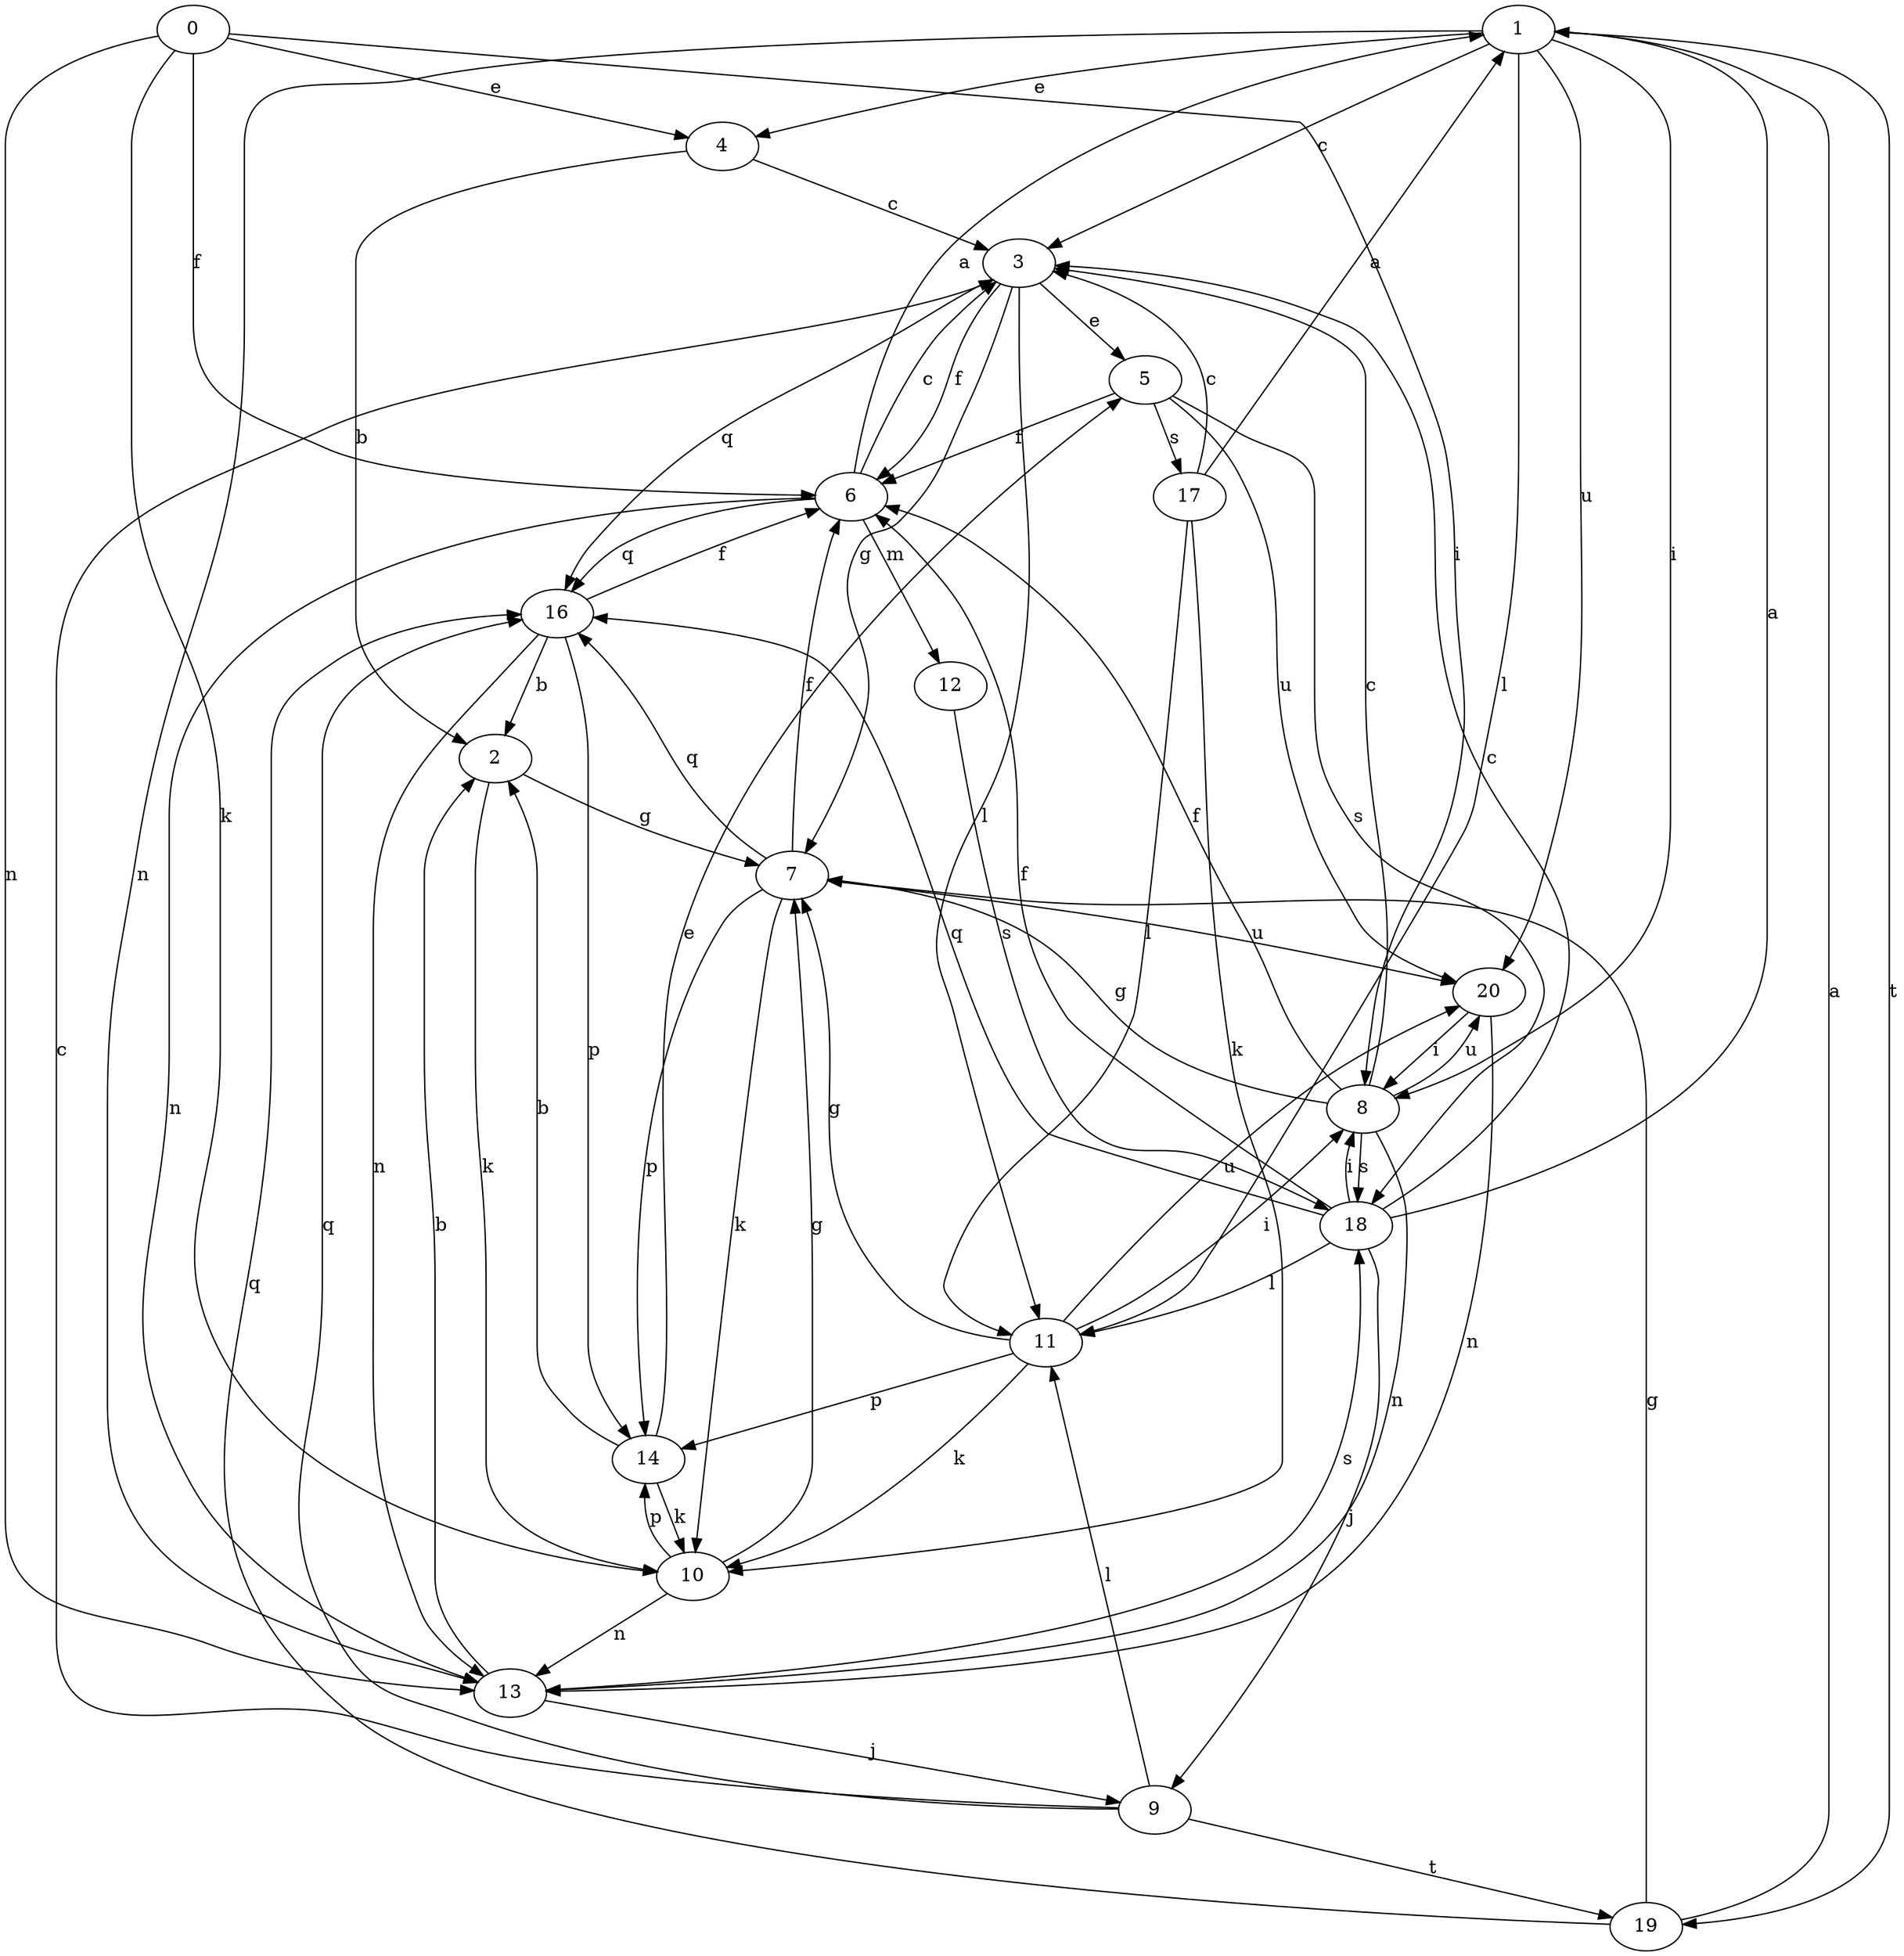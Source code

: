 strict digraph  {
1;
2;
3;
4;
5;
6;
7;
8;
9;
0;
10;
11;
12;
13;
14;
16;
17;
18;
19;
20;
1 -> 3  [label=c];
1 -> 4  [label=e];
1 -> 8  [label=i];
1 -> 11  [label=l];
1 -> 13  [label=n];
1 -> 19  [label=t];
1 -> 20  [label=u];
2 -> 7  [label=g];
2 -> 10  [label=k];
3 -> 5  [label=e];
3 -> 6  [label=f];
3 -> 7  [label=g];
3 -> 11  [label=l];
3 -> 16  [label=q];
4 -> 2  [label=b];
4 -> 3  [label=c];
5 -> 6  [label=f];
5 -> 17  [label=s];
5 -> 18  [label=s];
5 -> 20  [label=u];
6 -> 1  [label=a];
6 -> 3  [label=c];
6 -> 12  [label=m];
6 -> 13  [label=n];
6 -> 16  [label=q];
7 -> 6  [label=f];
7 -> 10  [label=k];
7 -> 14  [label=p];
7 -> 16  [label=q];
7 -> 20  [label=u];
8 -> 3  [label=c];
8 -> 6  [label=f];
8 -> 7  [label=g];
8 -> 13  [label=n];
8 -> 18  [label=s];
8 -> 20  [label=u];
9 -> 3  [label=c];
9 -> 11  [label=l];
9 -> 16  [label=q];
9 -> 19  [label=t];
0 -> 4  [label=e];
0 -> 6  [label=f];
0 -> 8  [label=i];
0 -> 10  [label=k];
0 -> 13  [label=n];
10 -> 7  [label=g];
10 -> 13  [label=n];
10 -> 14  [label=p];
11 -> 7  [label=g];
11 -> 8  [label=i];
11 -> 10  [label=k];
11 -> 14  [label=p];
11 -> 20  [label=u];
12 -> 18  [label=s];
13 -> 2  [label=b];
13 -> 9  [label=j];
13 -> 18  [label=s];
14 -> 2  [label=b];
14 -> 5  [label=e];
14 -> 10  [label=k];
16 -> 2  [label=b];
16 -> 6  [label=f];
16 -> 13  [label=n];
16 -> 14  [label=p];
17 -> 1  [label=a];
17 -> 3  [label=c];
17 -> 10  [label=k];
17 -> 11  [label=l];
18 -> 1  [label=a];
18 -> 3  [label=c];
18 -> 6  [label=f];
18 -> 8  [label=i];
18 -> 9  [label=j];
18 -> 11  [label=l];
18 -> 16  [label=q];
19 -> 1  [label=a];
19 -> 7  [label=g];
19 -> 16  [label=q];
20 -> 8  [label=i];
20 -> 13  [label=n];
}
